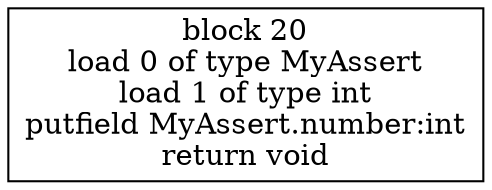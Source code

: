digraph "MyAssert.setNumber(int)void" {
size = "11,7.5";
codeblock_20 [ shape = box, label = "block 20\nload 0 of type MyAssert\nload 1 of type int\nputfield MyAssert.number:int\nreturn void"];
}